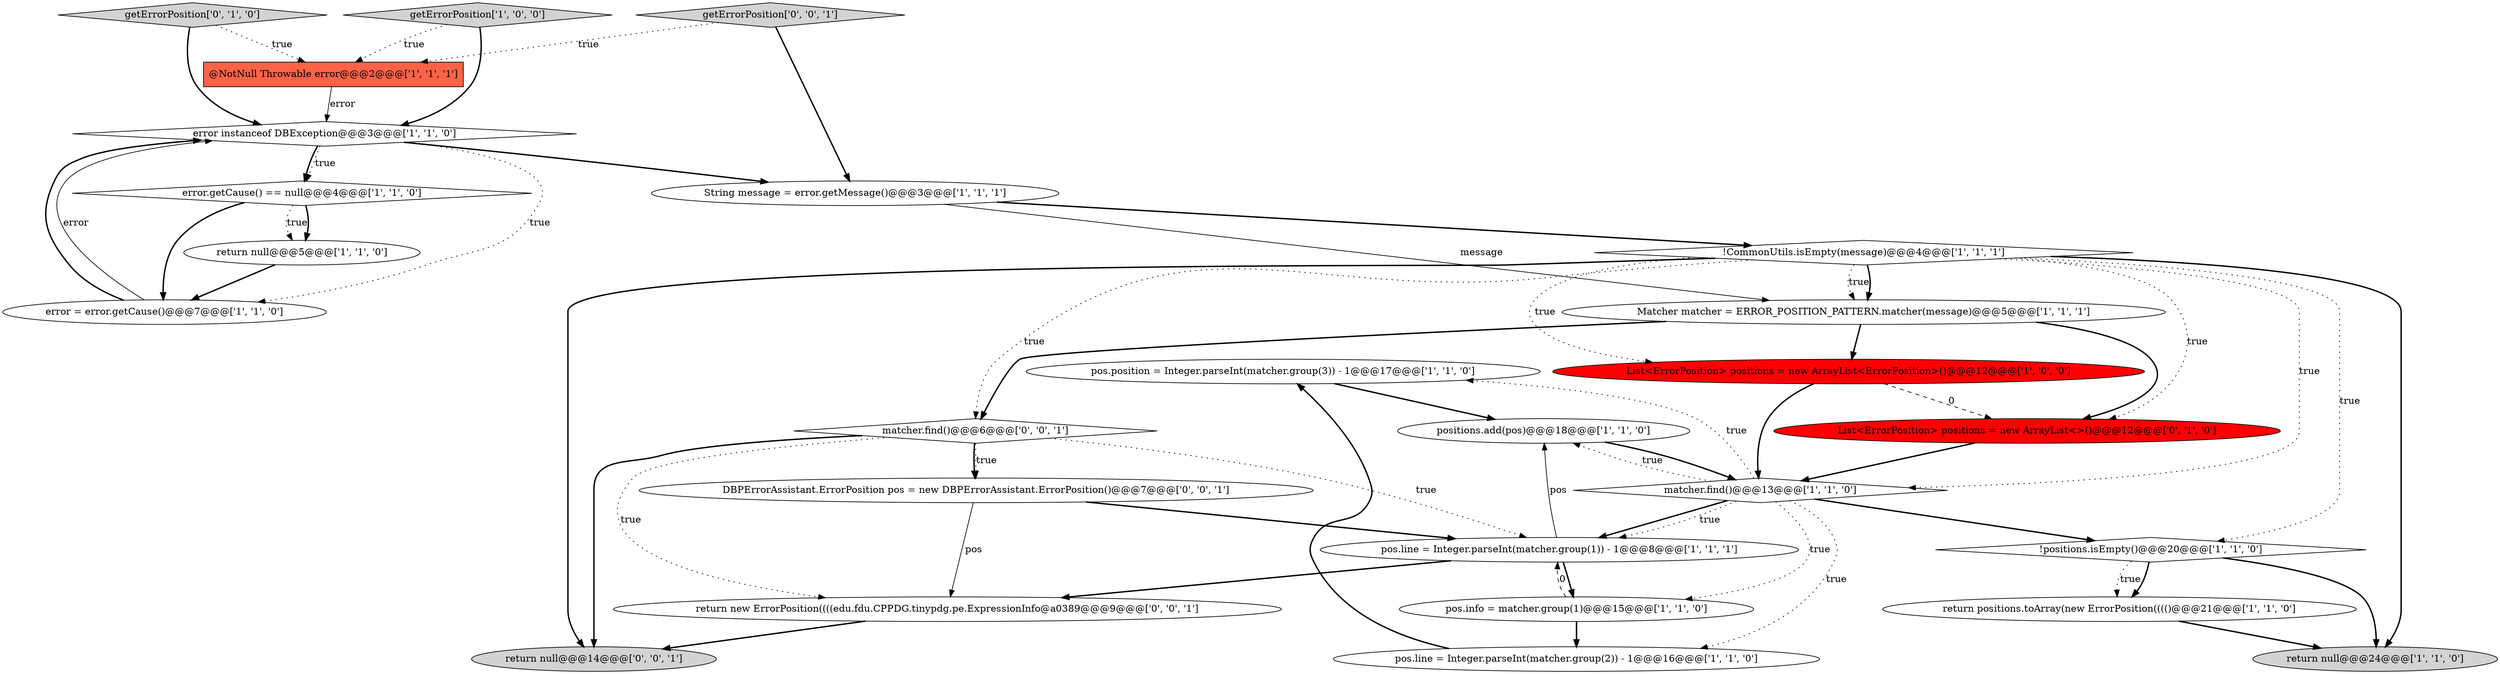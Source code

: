 digraph {
11 [style = filled, label = "pos.position = Integer.parseInt(matcher.group(3)) - 1@@@17@@@['1', '1', '0']", fillcolor = white, shape = ellipse image = "AAA0AAABBB1BBB"];
14 [style = filled, label = "@NotNull Throwable error@@@2@@@['1', '1', '1']", fillcolor = tomato, shape = box image = "AAA0AAABBB1BBB"];
23 [style = filled, label = "DBPErrorAssistant.ErrorPosition pos = new DBPErrorAssistant.ErrorPosition()@@@7@@@['0', '0', '1']", fillcolor = white, shape = ellipse image = "AAA0AAABBB3BBB"];
25 [style = filled, label = "matcher.find()@@@6@@@['0', '0', '1']", fillcolor = white, shape = diamond image = "AAA0AAABBB3BBB"];
3 [style = filled, label = "getErrorPosition['1', '0', '0']", fillcolor = lightgray, shape = diamond image = "AAA0AAABBB1BBB"];
6 [style = filled, label = "error.getCause() == null@@@4@@@['1', '1', '0']", fillcolor = white, shape = diamond image = "AAA0AAABBB1BBB"];
17 [style = filled, label = "String message = error.getMessage()@@@3@@@['1', '1', '1']", fillcolor = white, shape = ellipse image = "AAA0AAABBB1BBB"];
19 [style = filled, label = "List<ErrorPosition> positions = new ArrayList<>()@@@12@@@['0', '1', '0']", fillcolor = red, shape = ellipse image = "AAA1AAABBB2BBB"];
16 [style = filled, label = "error instanceof DBException@@@3@@@['1', '1', '0']", fillcolor = white, shape = diamond image = "AAA0AAABBB1BBB"];
4 [style = filled, label = "matcher.find()@@@13@@@['1', '1', '0']", fillcolor = white, shape = diamond image = "AAA0AAABBB1BBB"];
22 [style = filled, label = "return null@@@14@@@['0', '0', '1']", fillcolor = lightgray, shape = ellipse image = "AAA0AAABBB3BBB"];
24 [style = filled, label = "return new ErrorPosition((((edu.fdu.CPPDG.tinypdg.pe.ExpressionInfo@a0389@@@9@@@['0', '0', '1']", fillcolor = white, shape = ellipse image = "AAA0AAABBB3BBB"];
21 [style = filled, label = "getErrorPosition['0', '0', '1']", fillcolor = lightgray, shape = diamond image = "AAA0AAABBB3BBB"];
20 [style = filled, label = "getErrorPosition['0', '1', '0']", fillcolor = lightgray, shape = diamond image = "AAA0AAABBB2BBB"];
7 [style = filled, label = "!positions.isEmpty()@@@20@@@['1', '1', '0']", fillcolor = white, shape = diamond image = "AAA0AAABBB1BBB"];
1 [style = filled, label = "return null@@@5@@@['1', '1', '0']", fillcolor = white, shape = ellipse image = "AAA0AAABBB1BBB"];
18 [style = filled, label = "error = error.getCause()@@@7@@@['1', '1', '0']", fillcolor = white, shape = ellipse image = "AAA0AAABBB1BBB"];
8 [style = filled, label = "Matcher matcher = ERROR_POSITION_PATTERN.matcher(message)@@@5@@@['1', '1', '1']", fillcolor = white, shape = ellipse image = "AAA0AAABBB1BBB"];
2 [style = filled, label = "return positions.toArray(new ErrorPosition(((()@@@21@@@['1', '1', '0']", fillcolor = white, shape = ellipse image = "AAA0AAABBB1BBB"];
13 [style = filled, label = "pos.info = matcher.group(1)@@@15@@@['1', '1', '0']", fillcolor = white, shape = ellipse image = "AAA0AAABBB1BBB"];
9 [style = filled, label = "pos.line = Integer.parseInt(matcher.group(2)) - 1@@@16@@@['1', '1', '0']", fillcolor = white, shape = ellipse image = "AAA0AAABBB1BBB"];
5 [style = filled, label = "List<ErrorPosition> positions = new ArrayList<ErrorPosition>()@@@12@@@['1', '0', '0']", fillcolor = red, shape = ellipse image = "AAA1AAABBB1BBB"];
12 [style = filled, label = "return null@@@24@@@['1', '1', '0']", fillcolor = lightgray, shape = ellipse image = "AAA0AAABBB1BBB"];
15 [style = filled, label = "pos.line = Integer.parseInt(matcher.group(1)) - 1@@@8@@@['1', '1', '1']", fillcolor = white, shape = ellipse image = "AAA0AAABBB1BBB"];
10 [style = filled, label = "!CommonUtils.isEmpty(message)@@@4@@@['1', '1', '1']", fillcolor = white, shape = diamond image = "AAA0AAABBB1BBB"];
0 [style = filled, label = "positions.add(pos)@@@18@@@['1', '1', '0']", fillcolor = white, shape = ellipse image = "AAA0AAABBB1BBB"];
10->22 [style = bold, label=""];
17->10 [style = bold, label=""];
7->2 [style = dotted, label="true"];
10->8 [style = dotted, label="true"];
15->13 [style = bold, label=""];
9->11 [style = bold, label=""];
25->22 [style = bold, label=""];
7->12 [style = bold, label=""];
25->23 [style = bold, label=""];
8->19 [style = bold, label=""];
6->18 [style = bold, label=""];
23->24 [style = solid, label="pos"];
16->6 [style = bold, label=""];
4->0 [style = dotted, label="true"];
4->15 [style = bold, label=""];
6->1 [style = dotted, label="true"];
20->14 [style = dotted, label="true"];
23->15 [style = bold, label=""];
4->11 [style = dotted, label="true"];
25->24 [style = dotted, label="true"];
1->18 [style = bold, label=""];
4->15 [style = dotted, label="true"];
16->17 [style = bold, label=""];
3->16 [style = bold, label=""];
10->5 [style = dotted, label="true"];
24->22 [style = bold, label=""];
13->15 [style = dashed, label="0"];
17->8 [style = solid, label="message"];
4->7 [style = bold, label=""];
2->12 [style = bold, label=""];
3->14 [style = dotted, label="true"];
18->16 [style = solid, label="error"];
4->13 [style = dotted, label="true"];
6->1 [style = bold, label=""];
25->15 [style = dotted, label="true"];
10->25 [style = dotted, label="true"];
18->16 [style = bold, label=""];
11->0 [style = bold, label=""];
20->16 [style = bold, label=""];
10->8 [style = bold, label=""];
8->5 [style = bold, label=""];
0->4 [style = bold, label=""];
10->12 [style = bold, label=""];
10->19 [style = dotted, label="true"];
7->2 [style = bold, label=""];
15->24 [style = bold, label=""];
5->4 [style = bold, label=""];
21->14 [style = dotted, label="true"];
13->9 [style = bold, label=""];
25->23 [style = dotted, label="true"];
19->4 [style = bold, label=""];
10->4 [style = dotted, label="true"];
4->9 [style = dotted, label="true"];
15->0 [style = solid, label="pos"];
14->16 [style = solid, label="error"];
5->19 [style = dashed, label="0"];
8->25 [style = bold, label=""];
21->17 [style = bold, label=""];
10->7 [style = dotted, label="true"];
16->6 [style = dotted, label="true"];
16->18 [style = dotted, label="true"];
}
